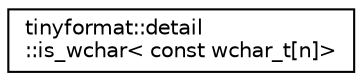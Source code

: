digraph "Graphical Class Hierarchy"
{
  edge [fontname="Helvetica",fontsize="10",labelfontname="Helvetica",labelfontsize="10"];
  node [fontname="Helvetica",fontsize="10",shape=record];
  rankdir="LR";
  Node0 [label="tinyformat::detail\l::is_wchar\< const wchar_t[n]\>",height=0.2,width=0.4,color="black", fillcolor="white", style="filled",URL="$d0/d75/structtinyformat_1_1detail_1_1is__wchar_3_01const_01wchar__t[n]_4.html"];
}
